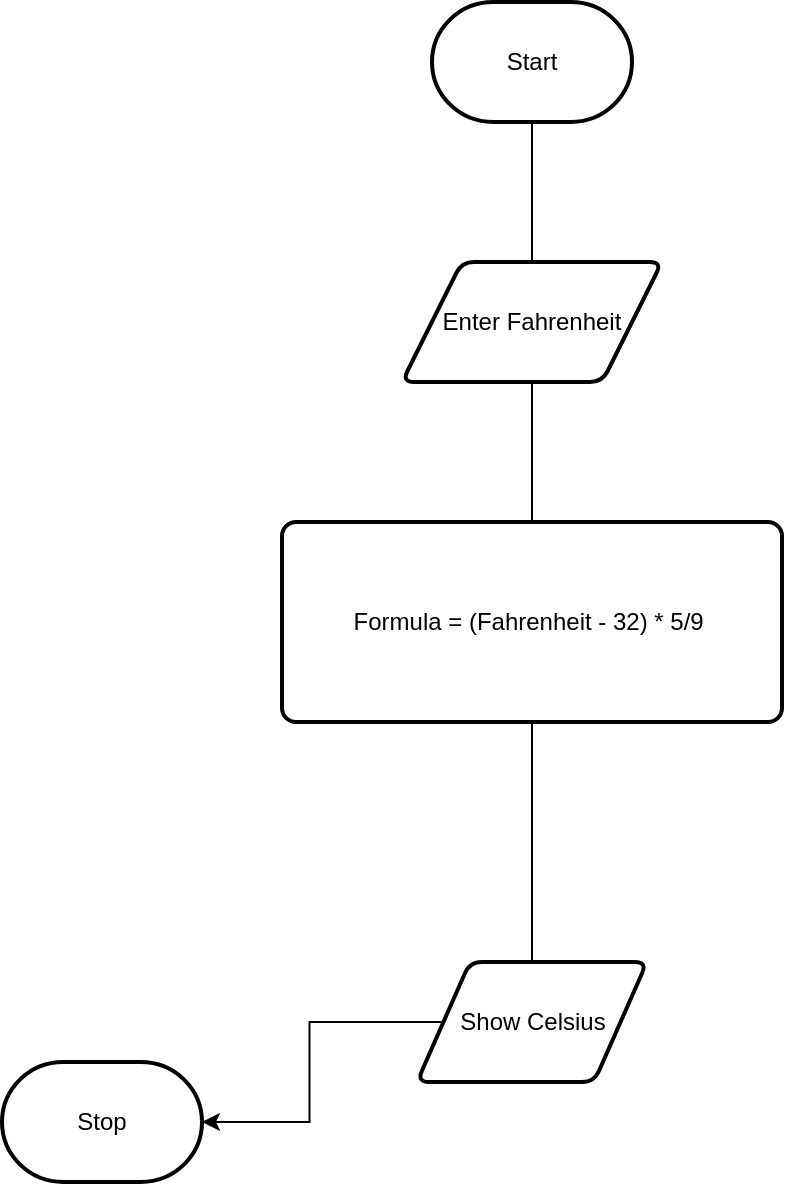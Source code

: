 <mxfile>
    <diagram id="HIP3nbAZw_EuaXWnEj3U" name="Page-1">
        <mxGraphModel dx="1086" dy="743" grid="1" gridSize="10" guides="1" tooltips="1" connect="1" arrows="1" fold="1" page="1" pageScale="1" pageWidth="850" pageHeight="1100" math="0" shadow="0">
            <root>
                <mxCell id="0"/>
                <mxCell id="1" parent="0"/>
                <mxCell id="4" style="edgeStyle=orthogonalEdgeStyle;html=1;rounded=0;startArrow=none;" parent="1" source="10" target="3" edge="1">
                    <mxGeometry relative="1" as="geometry"/>
                </mxCell>
                <mxCell id="2" value="Start" style="strokeWidth=2;html=1;shape=mxgraph.flowchart.terminator;whiteSpace=wrap;" parent="1" vertex="1">
                    <mxGeometry x="295" y="30" width="100" height="60" as="geometry"/>
                </mxCell>
                <mxCell id="3" value="Stop" style="strokeWidth=2;html=1;shape=mxgraph.flowchart.terminator;whiteSpace=wrap;" parent="1" vertex="1">
                    <mxGeometry x="80" y="560" width="100" height="60" as="geometry"/>
                </mxCell>
                <mxCell id="7" value="" style="edgeStyle=orthogonalEdgeStyle;html=1;rounded=0;endArrow=none;startArrow=none;" edge="1" parent="1" source="8" target="6">
                    <mxGeometry relative="1" as="geometry">
                        <mxPoint x="280" y="100" as="sourcePoint"/>
                        <mxPoint x="280" y="500" as="targetPoint"/>
                    </mxGeometry>
                </mxCell>
                <mxCell id="6" value="&lt;font color=&quot;#000000&quot;&gt;Formula = (Fahrenheit - 32) * 5/9&amp;nbsp;&lt;/font&gt;" style="rounded=1;whiteSpace=wrap;html=1;absoluteArcSize=1;arcSize=14;strokeWidth=2;" vertex="1" parent="1">
                    <mxGeometry x="220" y="290" width="250" height="100" as="geometry"/>
                </mxCell>
                <mxCell id="9" value="" style="edgeStyle=orthogonalEdgeStyle;html=1;rounded=0;endArrow=none;" edge="1" parent="1" source="2" target="8">
                    <mxGeometry relative="1" as="geometry">
                        <mxPoint x="280" y="100" as="sourcePoint"/>
                        <mxPoint x="270" y="290" as="targetPoint"/>
                    </mxGeometry>
                </mxCell>
                <mxCell id="8" value="Enter Fahrenheit" style="shape=parallelogram;html=1;strokeWidth=2;perimeter=parallelogramPerimeter;whiteSpace=wrap;rounded=1;arcSize=12;size=0.23;" vertex="1" parent="1">
                    <mxGeometry x="280" y="160" width="130" height="60" as="geometry"/>
                </mxCell>
                <mxCell id="11" value="" style="edgeStyle=orthogonalEdgeStyle;html=1;rounded=0;startArrow=none;endArrow=none;" edge="1" parent="1" source="6" target="10">
                    <mxGeometry relative="1" as="geometry">
                        <mxPoint x="270" y="390" as="sourcePoint"/>
                        <mxPoint x="270" y="610" as="targetPoint"/>
                    </mxGeometry>
                </mxCell>
                <mxCell id="10" value="Show Celsius" style="shape=parallelogram;html=1;strokeWidth=2;perimeter=parallelogramPerimeter;whiteSpace=wrap;rounded=1;arcSize=12;size=0.23;" vertex="1" parent="1">
                    <mxGeometry x="287.5" y="510" width="115" height="60" as="geometry"/>
                </mxCell>
            </root>
        </mxGraphModel>
    </diagram>
</mxfile>